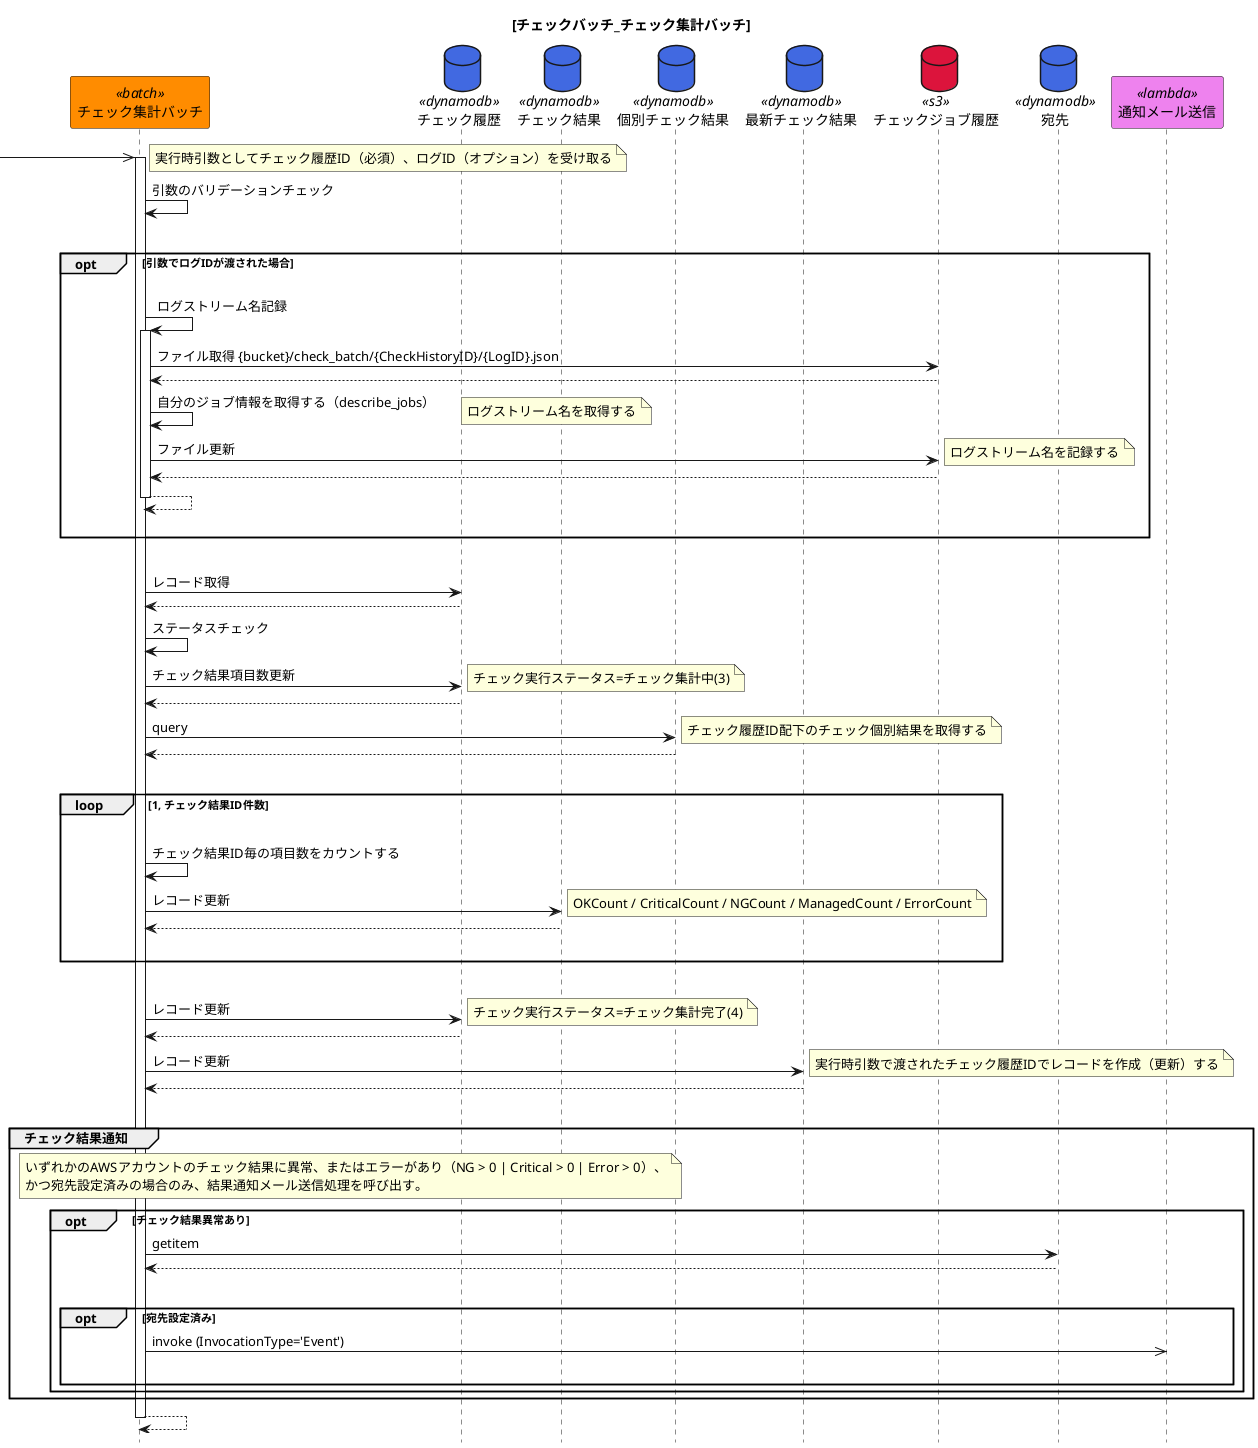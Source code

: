 @startuml{Batch_チェック_チェック集計バッチ.png}
title [チェックバッチ_チェック集計バッチ]
hide footbox

participant チェック集計バッチ as batch_check_aggregate_job <<batch>> #darkorange
'database プロジェクト as table_projects <<dynamodb>> #royalblue
database チェック履歴 as table_check_history <<dynamodb>> #royalblue
database チェック結果 as table_check_results <<dynamodb>> #royalblue
database 個別チェック結果 as table_check_resultitems <<dynamodb>> #royalblue
database 最新チェック結果 as table_latest_check_result <<dynamodb>> #royalblue
database チェックジョブ履歴 as storage_check_joblog <<s3>> #crimson

database 宛先 as table_destinations <<dynamodb>> #royalblue
participant 通知メール送信 as func_mail_sending <<lambda>> #violet

->> batch_check_aggregate_job
note right :実行時引数としてチェック履歴ID（必須）、ログID（オプション）を受け取る
activate batch_check_aggregate_job
    batch_check_aggregate_job -> batch_check_aggregate_job :引数のバリデーションチェック
    |||
    opt 引数でログIDが渡された場合
    |||
    batch_check_aggregate_job -> batch_check_aggregate_job :ログストリーム名記録
    activate batch_check_aggregate_job
        batch_check_aggregate_job -> storage_check_joblog :ファイル取得 {bucket}/check_batch/{CheckHistoryID}/{LogID}.json
        storage_check_joblog --> batch_check_aggregate_job
        batch_check_aggregate_job -> batch_check_aggregate_job :自分のジョブ情報を取得する（describe_jobs）
        note right :ログストリーム名を取得する
        batch_check_aggregate_job -> storage_check_joblog :ファイル更新
        note right :ログストリーム名を記録する
        storage_check_joblog --> batch_check_aggregate_job
        batch_check_aggregate_job --> batch_check_aggregate_job
    deactivate batch_check_aggregate_job
    |||
    end
    |||
    batch_check_aggregate_job -> table_check_history :レコード取得
    table_check_history --> batch_check_aggregate_job
    batch_check_aggregate_job -> batch_check_aggregate_job :ステータスチェック
    batch_check_aggregate_job -> table_check_history :チェック結果項目数更新
    note right :チェック実行ステータス=チェック集計中(3)
    table_check_history --> batch_check_aggregate_job
    batch_check_aggregate_job -> table_check_resultitems :query
    note right :チェック履歴ID配下のチェック個別結果を取得する
    table_check_resultitems --> batch_check_aggregate_job
    |||
    loop 1, チェック結果ID件数
        |||
        batch_check_aggregate_job -> batch_check_aggregate_job :チェック結果ID毎の項目数をカウントする
        batch_check_aggregate_job -> table_check_results :レコード更新
        note right :OKCount / CriticalCount / NGCount / ManagedCount / ErrorCount
        table_check_results --> batch_check_aggregate_job
        |||
    end
    |||
    batch_check_aggregate_job -> table_check_history :レコード更新
    note right :チェック実行ステータス=チェック集計完了(4)
    table_check_history --> batch_check_aggregate_job
    batch_check_aggregate_job -> table_latest_check_result :レコード更新
    note right :実行時引数で渡されたチェック履歴IDでレコードを作成（更新）する
    table_latest_check_result --> batch_check_aggregate_job
    |||
    group チェック結果通知
        note over batch_check_aggregate_job, table_check_results :いずれかのAWSアカウントのチェック結果に異常、またはエラーがあり（NG > 0 | Critical > 0 | Error > 0）、\nかつ宛先設定済みの場合のみ、結果通知メール送信処理を呼び出す。
        opt チェック結果異常あり
            batch_check_aggregate_job -> table_destinations :getitem
            table_destinations --> batch_check_aggregate_job
            |||
            opt 宛先設定済み
                batch_check_aggregate_job ->> func_mail_sending :invoke (InvocationType='Event')
                |||
            end
        end
    end
    batch_check_aggregate_job --> batch_check_aggregate_job
deactivate batch_check_aggregate_job

@enduml
